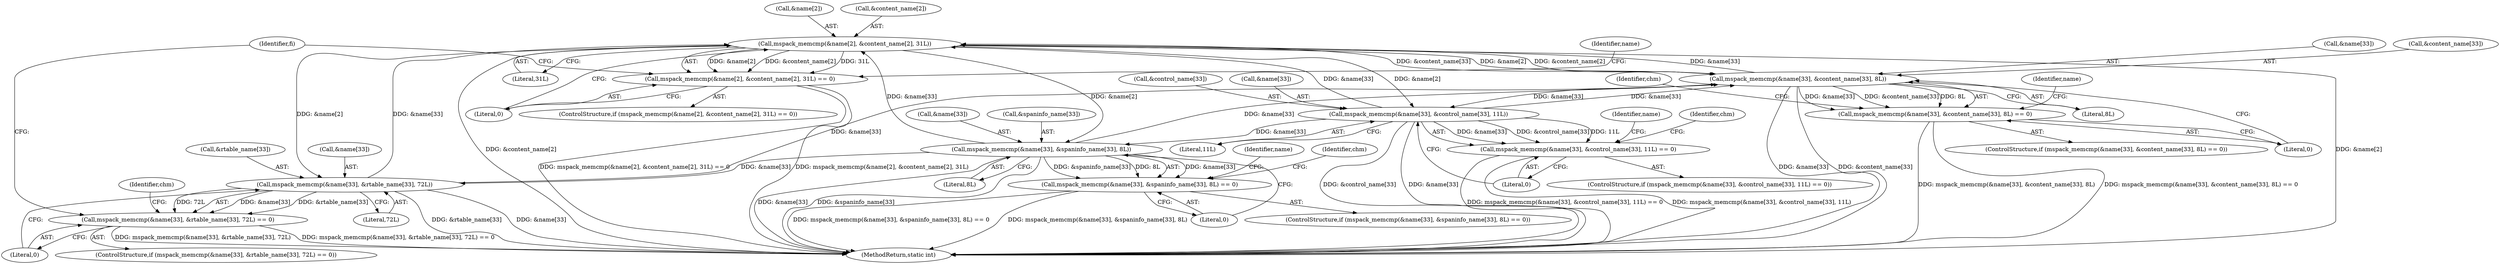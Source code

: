 digraph "0_libmspack_72e70a921f0f07fee748aec2274b30784e1d312a@API" {
"1000919" [label="(Call,mspack_memcmp(&name[2], &content_name[2], 31L))"];
"1000933" [label="(Call,mspack_memcmp(&name[33], &content_name[33], 8L))"];
"1000919" [label="(Call,mspack_memcmp(&name[2], &content_name[2], 31L))"];
"1000977" [label="(Call,mspack_memcmp(&name[33], &spaninfo_name[33], 8L))"];
"1000955" [label="(Call,mspack_memcmp(&name[33], &control_name[33], 11L))"];
"1000999" [label="(Call,mspack_memcmp(&name[33], &rtable_name[33], 72L))"];
"1000918" [label="(Call,mspack_memcmp(&name[2], &content_name[2], 31L) == 0)"];
"1000954" [label="(Call,mspack_memcmp(&name[33], &control_name[33], 11L) == 0)"];
"1000976" [label="(Call,mspack_memcmp(&name[33], &spaninfo_name[33], 8L) == 0)"];
"1000998" [label="(Call,mspack_memcmp(&name[33], &rtable_name[33], 72L) == 0)"];
"1000932" [label="(Call,mspack_memcmp(&name[33], &content_name[33], 8L) == 0)"];
"1000982" [label="(Call,&spaninfo_name[33])"];
"1000964" [label="(Literal,11L)"];
"1000953" [label="(ControlStructure,if (mspack_memcmp(&name[33], &control_name[33], 11L) == 0))"];
"1000917" [label="(ControlStructure,if (mspack_memcmp(&name[2], &content_name[2], 31L) == 0))"];
"1000938" [label="(Call,&content_name[33])"];
"1000928" [label="(Literal,31L)"];
"1000918" [label="(Call,mspack_memcmp(&name[2], &content_name[2], 31L) == 0)"];
"1001020" [label="(Identifier,fi)"];
"1000992" [label="(Identifier,chm)"];
"1001002" [label="(Identifier,name)"];
"1000970" [label="(Identifier,chm)"];
"1000997" [label="(ControlStructure,if (mspack_memcmp(&name[33], &rtable_name[33], 72L) == 0))"];
"1000998" [label="(Call,mspack_memcmp(&name[33], &rtable_name[33], 72L) == 0)"];
"1000975" [label="(ControlStructure,if (mspack_memcmp(&name[33], &spaninfo_name[33], 8L) == 0))"];
"1000931" [label="(ControlStructure,if (mspack_memcmp(&name[33], &content_name[33], 8L) == 0))"];
"1000933" [label="(Call,mspack_memcmp(&name[33], &content_name[33], 8L))"];
"1000980" [label="(Identifier,name)"];
"1000976" [label="(Call,mspack_memcmp(&name[33], &spaninfo_name[33], 8L) == 0)"];
"1001014" [label="(Identifier,chm)"];
"1000920" [label="(Call,&name[2])"];
"1000943" [label="(Literal,0)"];
"1000919" [label="(Call,mspack_memcmp(&name[2], &content_name[2], 31L))"];
"1000936" [label="(Identifier,name)"];
"1000986" [label="(Literal,8L)"];
"1001009" [label="(Literal,0)"];
"1000954" [label="(Call,mspack_memcmp(&name[33], &control_name[33], 11L) == 0)"];
"1001000" [label="(Call,&name[33])"];
"1000932" [label="(Call,mspack_memcmp(&name[33], &content_name[33], 8L) == 0)"];
"1000977" [label="(Call,mspack_memcmp(&name[33], &spaninfo_name[33], 8L))"];
"1000942" [label="(Literal,8L)"];
"1000924" [label="(Call,&content_name[2])"];
"1000978" [label="(Call,&name[33])"];
"1001008" [label="(Literal,72L)"];
"1000929" [label="(Literal,0)"];
"1000999" [label="(Call,mspack_memcmp(&name[33], &rtable_name[33], 72L))"];
"1000948" [label="(Identifier,chm)"];
"1000955" [label="(Call,mspack_memcmp(&name[33], &control_name[33], 11L))"];
"1001065" [label="(MethodReturn,static int)"];
"1001004" [label="(Call,&rtable_name[33])"];
"1000965" [label="(Literal,0)"];
"1000958" [label="(Identifier,name)"];
"1000934" [label="(Call,&name[33])"];
"1000960" [label="(Call,&control_name[33])"];
"1000956" [label="(Call,&name[33])"];
"1000987" [label="(Literal,0)"];
"1000919" -> "1000918"  [label="AST: "];
"1000919" -> "1000928"  [label="CFG: "];
"1000920" -> "1000919"  [label="AST: "];
"1000924" -> "1000919"  [label="AST: "];
"1000928" -> "1000919"  [label="AST: "];
"1000929" -> "1000919"  [label="CFG: "];
"1000919" -> "1001065"  [label="DDG: &name[2]"];
"1000919" -> "1001065"  [label="DDG: &content_name[2]"];
"1000919" -> "1000918"  [label="DDG: &name[2]"];
"1000919" -> "1000918"  [label="DDG: &content_name[2]"];
"1000919" -> "1000918"  [label="DDG: 31L"];
"1000933" -> "1000919"  [label="DDG: &name[33]"];
"1000933" -> "1000919"  [label="DDG: &content_name[33]"];
"1000977" -> "1000919"  [label="DDG: &name[33]"];
"1000955" -> "1000919"  [label="DDG: &name[33]"];
"1000999" -> "1000919"  [label="DDG: &name[33]"];
"1000919" -> "1000933"  [label="DDG: &name[2]"];
"1000919" -> "1000933"  [label="DDG: &content_name[2]"];
"1000919" -> "1000955"  [label="DDG: &name[2]"];
"1000919" -> "1000977"  [label="DDG: &name[2]"];
"1000919" -> "1000999"  [label="DDG: &name[2]"];
"1000933" -> "1000932"  [label="AST: "];
"1000933" -> "1000942"  [label="CFG: "];
"1000934" -> "1000933"  [label="AST: "];
"1000938" -> "1000933"  [label="AST: "];
"1000942" -> "1000933"  [label="AST: "];
"1000943" -> "1000933"  [label="CFG: "];
"1000933" -> "1001065"  [label="DDG: &name[33]"];
"1000933" -> "1001065"  [label="DDG: &content_name[33]"];
"1000933" -> "1000932"  [label="DDG: &name[33]"];
"1000933" -> "1000932"  [label="DDG: &content_name[33]"];
"1000933" -> "1000932"  [label="DDG: 8L"];
"1000977" -> "1000933"  [label="DDG: &name[33]"];
"1000955" -> "1000933"  [label="DDG: &name[33]"];
"1000999" -> "1000933"  [label="DDG: &name[33]"];
"1000933" -> "1000955"  [label="DDG: &name[33]"];
"1000977" -> "1000976"  [label="AST: "];
"1000977" -> "1000986"  [label="CFG: "];
"1000978" -> "1000977"  [label="AST: "];
"1000982" -> "1000977"  [label="AST: "];
"1000986" -> "1000977"  [label="AST: "];
"1000987" -> "1000977"  [label="CFG: "];
"1000977" -> "1001065"  [label="DDG: &spaninfo_name[33]"];
"1000977" -> "1001065"  [label="DDG: &name[33]"];
"1000977" -> "1000976"  [label="DDG: &name[33]"];
"1000977" -> "1000976"  [label="DDG: &spaninfo_name[33]"];
"1000977" -> "1000976"  [label="DDG: 8L"];
"1000955" -> "1000977"  [label="DDG: &name[33]"];
"1000977" -> "1000999"  [label="DDG: &name[33]"];
"1000955" -> "1000954"  [label="AST: "];
"1000955" -> "1000964"  [label="CFG: "];
"1000956" -> "1000955"  [label="AST: "];
"1000960" -> "1000955"  [label="AST: "];
"1000964" -> "1000955"  [label="AST: "];
"1000965" -> "1000955"  [label="CFG: "];
"1000955" -> "1001065"  [label="DDG: &control_name[33]"];
"1000955" -> "1001065"  [label="DDG: &name[33]"];
"1000955" -> "1000954"  [label="DDG: &name[33]"];
"1000955" -> "1000954"  [label="DDG: &control_name[33]"];
"1000955" -> "1000954"  [label="DDG: 11L"];
"1000999" -> "1000998"  [label="AST: "];
"1000999" -> "1001008"  [label="CFG: "];
"1001000" -> "1000999"  [label="AST: "];
"1001004" -> "1000999"  [label="AST: "];
"1001008" -> "1000999"  [label="AST: "];
"1001009" -> "1000999"  [label="CFG: "];
"1000999" -> "1001065"  [label="DDG: &rtable_name[33]"];
"1000999" -> "1001065"  [label="DDG: &name[33]"];
"1000999" -> "1000998"  [label="DDG: &name[33]"];
"1000999" -> "1000998"  [label="DDG: &rtable_name[33]"];
"1000999" -> "1000998"  [label="DDG: 72L"];
"1000918" -> "1000917"  [label="AST: "];
"1000918" -> "1000929"  [label="CFG: "];
"1000929" -> "1000918"  [label="AST: "];
"1000936" -> "1000918"  [label="CFG: "];
"1001020" -> "1000918"  [label="CFG: "];
"1000918" -> "1001065"  [label="DDG: mspack_memcmp(&name[2], &content_name[2], 31L) == 0"];
"1000918" -> "1001065"  [label="DDG: mspack_memcmp(&name[2], &content_name[2], 31L)"];
"1000954" -> "1000953"  [label="AST: "];
"1000954" -> "1000965"  [label="CFG: "];
"1000965" -> "1000954"  [label="AST: "];
"1000970" -> "1000954"  [label="CFG: "];
"1000980" -> "1000954"  [label="CFG: "];
"1000954" -> "1001065"  [label="DDG: mspack_memcmp(&name[33], &control_name[33], 11L) == 0"];
"1000954" -> "1001065"  [label="DDG: mspack_memcmp(&name[33], &control_name[33], 11L)"];
"1000976" -> "1000975"  [label="AST: "];
"1000976" -> "1000987"  [label="CFG: "];
"1000987" -> "1000976"  [label="AST: "];
"1000992" -> "1000976"  [label="CFG: "];
"1001002" -> "1000976"  [label="CFG: "];
"1000976" -> "1001065"  [label="DDG: mspack_memcmp(&name[33], &spaninfo_name[33], 8L)"];
"1000976" -> "1001065"  [label="DDG: mspack_memcmp(&name[33], &spaninfo_name[33], 8L) == 0"];
"1000998" -> "1000997"  [label="AST: "];
"1000998" -> "1001009"  [label="CFG: "];
"1001009" -> "1000998"  [label="AST: "];
"1001014" -> "1000998"  [label="CFG: "];
"1001020" -> "1000998"  [label="CFG: "];
"1000998" -> "1001065"  [label="DDG: mspack_memcmp(&name[33], &rtable_name[33], 72L) == 0"];
"1000998" -> "1001065"  [label="DDG: mspack_memcmp(&name[33], &rtable_name[33], 72L)"];
"1000932" -> "1000931"  [label="AST: "];
"1000932" -> "1000943"  [label="CFG: "];
"1000943" -> "1000932"  [label="AST: "];
"1000948" -> "1000932"  [label="CFG: "];
"1000958" -> "1000932"  [label="CFG: "];
"1000932" -> "1001065"  [label="DDG: mspack_memcmp(&name[33], &content_name[33], 8L)"];
"1000932" -> "1001065"  [label="DDG: mspack_memcmp(&name[33], &content_name[33], 8L) == 0"];
}
